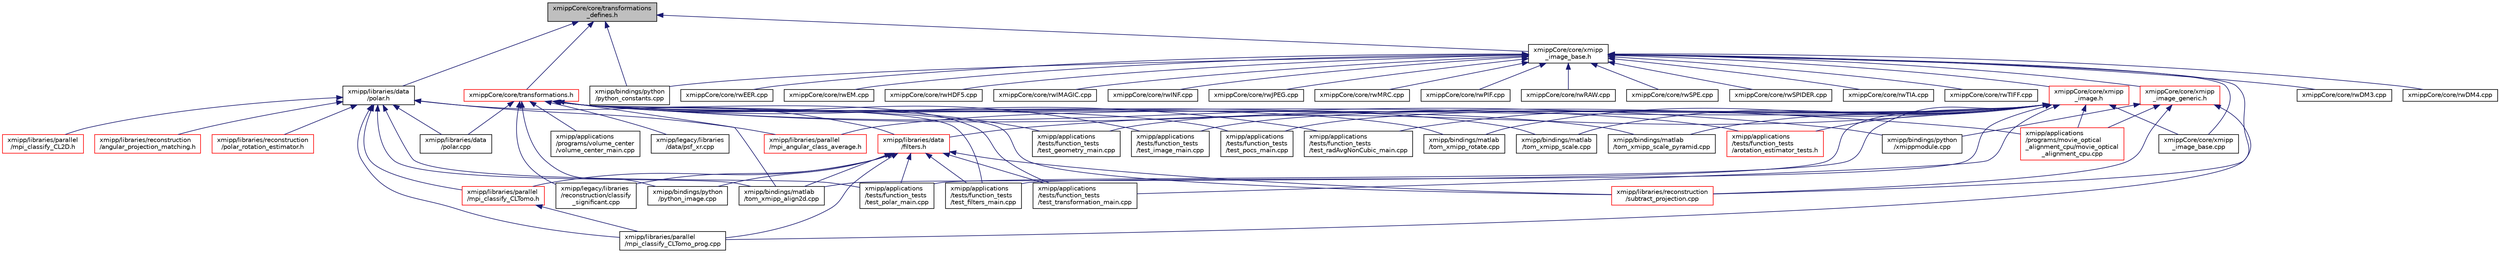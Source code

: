 digraph "xmippCore/core/transformations_defines.h"
{
  edge [fontname="Helvetica",fontsize="10",labelfontname="Helvetica",labelfontsize="10"];
  node [fontname="Helvetica",fontsize="10",shape=record];
  Node1 [label="xmippCore/core/transformations\l_defines.h",height=0.2,width=0.4,color="black", fillcolor="grey75", style="filled", fontcolor="black"];
  Node1 -> Node2 [dir="back",color="midnightblue",fontsize="10",style="solid",fontname="Helvetica"];
  Node2 [label="xmipp/bindings/python\l/python_constants.cpp",height=0.2,width=0.4,color="black", fillcolor="white", style="filled",URL="$python__constants_8cpp.html"];
  Node1 -> Node3 [dir="back",color="midnightblue",fontsize="10",style="solid",fontname="Helvetica"];
  Node3 [label="xmipp/libraries/data\l/polar.h",height=0.2,width=0.4,color="black", fillcolor="white", style="filled",URL="$polar_8h.html"];
  Node3 -> Node4 [dir="back",color="midnightblue",fontsize="10",style="solid",fontname="Helvetica"];
  Node4 [label="xmipp/applications\l/tests/function_tests\l/test_polar_main.cpp",height=0.2,width=0.4,color="black", fillcolor="white", style="filled",URL="$test__polar__main_8cpp.html"];
  Node3 -> Node5 [dir="back",color="midnightblue",fontsize="10",style="solid",fontname="Helvetica"];
  Node5 [label="xmipp/bindings/matlab\l/tom_xmipp_align2d.cpp",height=0.2,width=0.4,color="black", fillcolor="white", style="filled",URL="$tom__xmipp__align2d_8cpp.html"];
  Node3 -> Node6 [dir="back",color="midnightblue",fontsize="10",style="solid",fontname="Helvetica"];
  Node6 [label="xmipp/libraries/data\l/filters.h",height=0.2,width=0.4,color="red", fillcolor="white", style="filled",URL="$filters_8h.html"];
  Node6 -> Node8 [dir="back",color="midnightblue",fontsize="10",style="solid",fontname="Helvetica"];
  Node8 [label="xmipp/applications\l/tests/function_tests\l/test_filters_main.cpp",height=0.2,width=0.4,color="black", fillcolor="white", style="filled",URL="$test__filters__main_8cpp.html"];
  Node6 -> Node4 [dir="back",color="midnightblue",fontsize="10",style="solid",fontname="Helvetica"];
  Node6 -> Node9 [dir="back",color="midnightblue",fontsize="10",style="solid",fontname="Helvetica"];
  Node9 [label="xmipp/applications\l/tests/function_tests\l/test_transformation_main.cpp",height=0.2,width=0.4,color="black", fillcolor="white", style="filled",URL="$test__transformation__main_8cpp.html"];
  Node6 -> Node5 [dir="back",color="midnightblue",fontsize="10",style="solid",fontname="Helvetica"];
  Node6 -> Node10 [dir="back",color="midnightblue",fontsize="10",style="solid",fontname="Helvetica"];
  Node10 [label="xmipp/bindings/python\l/python_image.cpp",height=0.2,width=0.4,color="black", fillcolor="white", style="filled",URL="$python__image_8cpp.html"];
  Node6 -> Node12 [dir="back",color="midnightblue",fontsize="10",style="solid",fontname="Helvetica"];
  Node12 [label="xmipp/legacy/libraries\l/reconstruction/classify\l_significant.cpp",height=0.2,width=0.4,color="black", fillcolor="white", style="filled",URL="$classify__significant_8cpp.html"];
  Node6 -> Node196 [dir="back",color="midnightblue",fontsize="10",style="solid",fontname="Helvetica"];
  Node196 [label="xmipp/libraries/parallel\l/mpi_classify_CLTomo.h",height=0.2,width=0.4,color="red", fillcolor="white", style="filled",URL="$mpi__classify__CLTomo_8h.html"];
  Node196 -> Node198 [dir="back",color="midnightblue",fontsize="10",style="solid",fontname="Helvetica"];
  Node198 [label="xmipp/libraries/parallel\l/mpi_classify_CLTomo_prog.cpp",height=0.2,width=0.4,color="black", fillcolor="white", style="filled",URL="$mpi__classify__CLTomo__prog_8cpp.html"];
  Node6 -> Node198 [dir="back",color="midnightblue",fontsize="10",style="solid",fontname="Helvetica"];
  Node6 -> Node139 [dir="back",color="midnightblue",fontsize="10",style="solid",fontname="Helvetica"];
  Node139 [label="xmipp/libraries/reconstruction\l/subtract_projection.cpp",height=0.2,width=0.4,color="red", fillcolor="white", style="filled",URL="$subtract__projection_8cpp.html"];
  Node3 -> Node271 [dir="back",color="midnightblue",fontsize="10",style="solid",fontname="Helvetica"];
  Node271 [label="xmipp/libraries/data\l/polar.cpp",height=0.2,width=0.4,color="black", fillcolor="white", style="filled",URL="$polar_8cpp.html"];
  Node3 -> Node272 [dir="back",color="midnightblue",fontsize="10",style="solid",fontname="Helvetica"];
  Node272 [label="xmipp/libraries/parallel\l/mpi_angular_class_average.h",height=0.2,width=0.4,color="red", fillcolor="white", style="filled",URL="$mpi__angular__class__average_8h.html"];
  Node3 -> Node275 [dir="back",color="midnightblue",fontsize="10",style="solid",fontname="Helvetica"];
  Node275 [label="xmipp/libraries/parallel\l/mpi_classify_CL2D.h",height=0.2,width=0.4,color="red", fillcolor="white", style="filled",URL="$mpi__classify__CL2D_8h.html"];
  Node3 -> Node196 [dir="back",color="midnightblue",fontsize="10",style="solid",fontname="Helvetica"];
  Node3 -> Node198 [dir="back",color="midnightblue",fontsize="10",style="solid",fontname="Helvetica"];
  Node3 -> Node277 [dir="back",color="midnightblue",fontsize="10",style="solid",fontname="Helvetica"];
  Node277 [label="xmipp/libraries/reconstruction\l/angular_projection_matching.h",height=0.2,width=0.4,color="red", fillcolor="white", style="filled",URL="$angular__projection__matching_8h.html"];
  Node3 -> Node282 [dir="back",color="midnightblue",fontsize="10",style="solid",fontname="Helvetica"];
  Node282 [label="xmipp/libraries/reconstruction\l/polar_rotation_estimator.h",height=0.2,width=0.4,color="red", fillcolor="white", style="filled",URL="$polar__rotation__estimator_8h.html"];
  Node1 -> Node285 [dir="back",color="midnightblue",fontsize="10",style="solid",fontname="Helvetica"];
  Node285 [label="xmippCore/core/xmipp\l_image_base.h",height=0.2,width=0.4,color="black", fillcolor="white", style="filled",URL="$xmipp__image__base_8h.html"];
  Node285 -> Node2 [dir="back",color="midnightblue",fontsize="10",style="solid",fontname="Helvetica"];
  Node285 -> Node139 [dir="back",color="midnightblue",fontsize="10",style="solid",fontname="Helvetica"];
  Node285 -> Node286 [dir="back",color="midnightblue",fontsize="10",style="solid",fontname="Helvetica"];
  Node286 [label="xmippCore/core/xmipp\l_image.h",height=0.2,width=0.4,color="red", fillcolor="white", style="filled",URL="$xmipp__image_8h.html"];
  Node286 -> Node289 [dir="back",color="midnightblue",fontsize="10",style="solid",fontname="Helvetica"];
  Node289 [label="xmipp/applications\l/programs/movie_optical\l_alignment_cpu/movie_optical\l_alignment_cpu.cpp",height=0.2,width=0.4,color="red", fillcolor="white", style="filled",URL="$movie__optical__alignment__cpu_8cpp.html"];
  Node286 -> Node295 [dir="back",color="midnightblue",fontsize="10",style="solid",fontname="Helvetica"];
  Node295 [label="xmipp/applications\l/tests/function_tests\l/arotation_estimator_tests.h",height=0.2,width=0.4,color="red", fillcolor="white", style="filled",URL="$arotation__estimator__tests_8h.html"];
  Node286 -> Node8 [dir="back",color="midnightblue",fontsize="10",style="solid",fontname="Helvetica"];
  Node286 -> Node300 [dir="back",color="midnightblue",fontsize="10",style="solid",fontname="Helvetica"];
  Node300 [label="xmipp/applications\l/tests/function_tests\l/test_geometry_main.cpp",height=0.2,width=0.4,color="black", fillcolor="white", style="filled",URL="$test__geometry__main_8cpp.html"];
  Node286 -> Node302 [dir="back",color="midnightblue",fontsize="10",style="solid",fontname="Helvetica"];
  Node302 [label="xmipp/applications\l/tests/function_tests\l/test_image_main.cpp",height=0.2,width=0.4,color="black", fillcolor="white", style="filled",URL="$test__image__main_8cpp.html"];
  Node286 -> Node153 [dir="back",color="midnightblue",fontsize="10",style="solid",fontname="Helvetica"];
  Node153 [label="xmipp/applications\l/tests/function_tests\l/test_pocs_main.cpp",height=0.2,width=0.4,color="black", fillcolor="white", style="filled",URL="$test__pocs__main_8cpp.html"];
  Node286 -> Node4 [dir="back",color="midnightblue",fontsize="10",style="solid",fontname="Helvetica"];
  Node286 -> Node304 [dir="back",color="midnightblue",fontsize="10",style="solid",fontname="Helvetica"];
  Node304 [label="xmipp/applications\l/tests/function_tests\l/test_radAvgNonCubic_main.cpp",height=0.2,width=0.4,color="black", fillcolor="white", style="filled",URL="$test__radAvgNonCubic__main_8cpp.html"];
  Node286 -> Node9 [dir="back",color="midnightblue",fontsize="10",style="solid",fontname="Helvetica"];
  Node286 -> Node5 [dir="back",color="midnightblue",fontsize="10",style="solid",fontname="Helvetica"];
  Node286 -> Node312 [dir="back",color="midnightblue",fontsize="10",style="solid",fontname="Helvetica"];
  Node312 [label="xmipp/bindings/matlab\l/tom_xmipp_rotate.cpp",height=0.2,width=0.4,color="black", fillcolor="white", style="filled",URL="$tom__xmipp__rotate_8cpp.html"];
  Node286 -> Node313 [dir="back",color="midnightblue",fontsize="10",style="solid",fontname="Helvetica"];
  Node313 [label="xmipp/bindings/matlab\l/tom_xmipp_scale.cpp",height=0.2,width=0.4,color="black", fillcolor="white", style="filled",URL="$tom__xmipp__scale_8cpp.html"];
  Node286 -> Node314 [dir="back",color="midnightblue",fontsize="10",style="solid",fontname="Helvetica"];
  Node314 [label="xmipp/bindings/matlab\l/tom_xmipp_scale_pyramid.cpp",height=0.2,width=0.4,color="black", fillcolor="white", style="filled",URL="$tom__xmipp__scale__pyramid_8cpp.html"];
  Node286 -> Node6 [dir="back",color="midnightblue",fontsize="10",style="solid",fontname="Helvetica"];
  Node286 -> Node272 [dir="back",color="midnightblue",fontsize="10",style="solid",fontname="Helvetica"];
  Node286 -> Node679 [dir="back",color="midnightblue",fontsize="10",style="solid",fontname="Helvetica"];
  Node679 [label="xmippCore/core/xmipp\l_image_base.cpp",height=0.2,width=0.4,color="black", fillcolor="white", style="filled",URL="$xmipp__image__base_8cpp.html"];
  Node285 -> Node684 [dir="back",color="midnightblue",fontsize="10",style="solid",fontname="Helvetica"];
  Node684 [label="xmippCore/core/xmipp\l_image_generic.h",height=0.2,width=0.4,color="red", fillcolor="white", style="filled",URL="$xmipp__image__generic_8h.html"];
  Node684 -> Node289 [dir="back",color="midnightblue",fontsize="10",style="solid",fontname="Helvetica"];
  Node684 -> Node43 [dir="back",color="midnightblue",fontsize="10",style="solid",fontname="Helvetica"];
  Node43 [label="xmipp/bindings/python\l/xmippmodule.cpp",height=0.2,width=0.4,color="black", fillcolor="white", style="filled",URL="$xmippmodule_8cpp.html"];
  Node684 -> Node198 [dir="back",color="midnightblue",fontsize="10",style="solid",fontname="Helvetica"];
  Node684 -> Node139 [dir="back",color="midnightblue",fontsize="10",style="solid",fontname="Helvetica"];
  Node285 -> Node700 [dir="back",color="midnightblue",fontsize="10",style="solid",fontname="Helvetica"];
  Node700 [label="xmippCore/core/rwDM3.cpp",height=0.2,width=0.4,color="black", fillcolor="white", style="filled",URL="$rwDM3_8cpp.html"];
  Node285 -> Node701 [dir="back",color="midnightblue",fontsize="10",style="solid",fontname="Helvetica"];
  Node701 [label="xmippCore/core/rwDM4.cpp",height=0.2,width=0.4,color="black", fillcolor="white", style="filled",URL="$rwDM4_8cpp.html"];
  Node285 -> Node702 [dir="back",color="midnightblue",fontsize="10",style="solid",fontname="Helvetica"];
  Node702 [label="xmippCore/core/rwEER.cpp",height=0.2,width=0.4,color="black", fillcolor="white", style="filled",URL="$rwEER_8cpp.html"];
  Node285 -> Node703 [dir="back",color="midnightblue",fontsize="10",style="solid",fontname="Helvetica"];
  Node703 [label="xmippCore/core/rwEM.cpp",height=0.2,width=0.4,color="black", fillcolor="white", style="filled",URL="$rwEM_8cpp.html"];
  Node285 -> Node704 [dir="back",color="midnightblue",fontsize="10",style="solid",fontname="Helvetica"];
  Node704 [label="xmippCore/core/rwHDF5.cpp",height=0.2,width=0.4,color="black", fillcolor="white", style="filled",URL="$rwHDF5_8cpp.html"];
  Node285 -> Node705 [dir="back",color="midnightblue",fontsize="10",style="solid",fontname="Helvetica"];
  Node705 [label="xmippCore/core/rwIMAGIC.cpp",height=0.2,width=0.4,color="black", fillcolor="white", style="filled",URL="$rwIMAGIC_8cpp.html"];
  Node285 -> Node706 [dir="back",color="midnightblue",fontsize="10",style="solid",fontname="Helvetica"];
  Node706 [label="xmippCore/core/rwINF.cpp",height=0.2,width=0.4,color="black", fillcolor="white", style="filled",URL="$rwINF_8cpp.html"];
  Node285 -> Node707 [dir="back",color="midnightblue",fontsize="10",style="solid",fontname="Helvetica"];
  Node707 [label="xmippCore/core/rwJPEG.cpp",height=0.2,width=0.4,color="black", fillcolor="white", style="filled",URL="$rwJPEG_8cpp.html"];
  Node285 -> Node708 [dir="back",color="midnightblue",fontsize="10",style="solid",fontname="Helvetica"];
  Node708 [label="xmippCore/core/rwMRC.cpp",height=0.2,width=0.4,color="black", fillcolor="white", style="filled",URL="$rwMRC_8cpp.html"];
  Node285 -> Node709 [dir="back",color="midnightblue",fontsize="10",style="solid",fontname="Helvetica"];
  Node709 [label="xmippCore/core/rwPIF.cpp",height=0.2,width=0.4,color="black", fillcolor="white", style="filled",URL="$rwPIF_8cpp.html"];
  Node285 -> Node710 [dir="back",color="midnightblue",fontsize="10",style="solid",fontname="Helvetica"];
  Node710 [label="xmippCore/core/rwRAW.cpp",height=0.2,width=0.4,color="black", fillcolor="white", style="filled",URL="$rwRAW_8cpp.html"];
  Node285 -> Node711 [dir="back",color="midnightblue",fontsize="10",style="solid",fontname="Helvetica"];
  Node711 [label="xmippCore/core/rwSPE.cpp",height=0.2,width=0.4,color="black", fillcolor="white", style="filled",URL="$rwSPE_8cpp.html"];
  Node285 -> Node712 [dir="back",color="midnightblue",fontsize="10",style="solid",fontname="Helvetica"];
  Node712 [label="xmippCore/core/rwSPIDER.cpp",height=0.2,width=0.4,color="black", fillcolor="white", style="filled",URL="$rwSPIDER_8cpp.html"];
  Node285 -> Node713 [dir="back",color="midnightblue",fontsize="10",style="solid",fontname="Helvetica"];
  Node713 [label="xmippCore/core/rwTIA.cpp",height=0.2,width=0.4,color="black", fillcolor="white", style="filled",URL="$rwTIA_8cpp.html"];
  Node285 -> Node714 [dir="back",color="midnightblue",fontsize="10",style="solid",fontname="Helvetica"];
  Node714 [label="xmippCore/core/rwTIFF.cpp",height=0.2,width=0.4,color="black", fillcolor="white", style="filled",URL="$rwTIFF_8cpp.html"];
  Node285 -> Node679 [dir="back",color="midnightblue",fontsize="10",style="solid",fontname="Helvetica"];
  Node1 -> Node715 [dir="back",color="midnightblue",fontsize="10",style="solid",fontname="Helvetica"];
  Node715 [label="xmippCore/core/transformations.h",height=0.2,width=0.4,color="red", fillcolor="white", style="filled",URL="$transformations_8h.html"];
  Node715 -> Node289 [dir="back",color="midnightblue",fontsize="10",style="solid",fontname="Helvetica"];
  Node715 -> Node388 [dir="back",color="midnightblue",fontsize="10",style="solid",fontname="Helvetica"];
  Node388 [label="xmipp/applications\l/programs/volume_center\l/volume_center_main.cpp",height=0.2,width=0.4,color="black", fillcolor="white", style="filled",URL="$volume__center__main_8cpp.html"];
  Node715 -> Node295 [dir="back",color="midnightblue",fontsize="10",style="solid",fontname="Helvetica"];
  Node715 -> Node8 [dir="back",color="midnightblue",fontsize="10",style="solid",fontname="Helvetica"];
  Node715 -> Node300 [dir="back",color="midnightblue",fontsize="10",style="solid",fontname="Helvetica"];
  Node715 -> Node302 [dir="back",color="midnightblue",fontsize="10",style="solid",fontname="Helvetica"];
  Node715 -> Node153 [dir="back",color="midnightblue",fontsize="10",style="solid",fontname="Helvetica"];
  Node715 -> Node304 [dir="back",color="midnightblue",fontsize="10",style="solid",fontname="Helvetica"];
  Node715 -> Node9 [dir="back",color="midnightblue",fontsize="10",style="solid",fontname="Helvetica"];
  Node715 -> Node5 [dir="back",color="midnightblue",fontsize="10",style="solid",fontname="Helvetica"];
  Node715 -> Node312 [dir="back",color="midnightblue",fontsize="10",style="solid",fontname="Helvetica"];
  Node715 -> Node313 [dir="back",color="midnightblue",fontsize="10",style="solid",fontname="Helvetica"];
  Node715 -> Node314 [dir="back",color="midnightblue",fontsize="10",style="solid",fontname="Helvetica"];
  Node715 -> Node10 [dir="back",color="midnightblue",fontsize="10",style="solid",fontname="Helvetica"];
  Node715 -> Node43 [dir="back",color="midnightblue",fontsize="10",style="solid",fontname="Helvetica"];
  Node715 -> Node320 [dir="back",color="midnightblue",fontsize="10",style="solid",fontname="Helvetica"];
  Node320 [label="xmipp/legacy/libraries\l/data/psf_xr.cpp",height=0.2,width=0.4,color="black", fillcolor="white", style="filled",URL="$psf__xr_8cpp.html"];
  Node715 -> Node12 [dir="back",color="midnightblue",fontsize="10",style="solid",fontname="Helvetica"];
  Node715 -> Node271 [dir="back",color="midnightblue",fontsize="10",style="solid",fontname="Helvetica"];
  Node715 -> Node139 [dir="back",color="midnightblue",fontsize="10",style="solid",fontname="Helvetica"];
}
